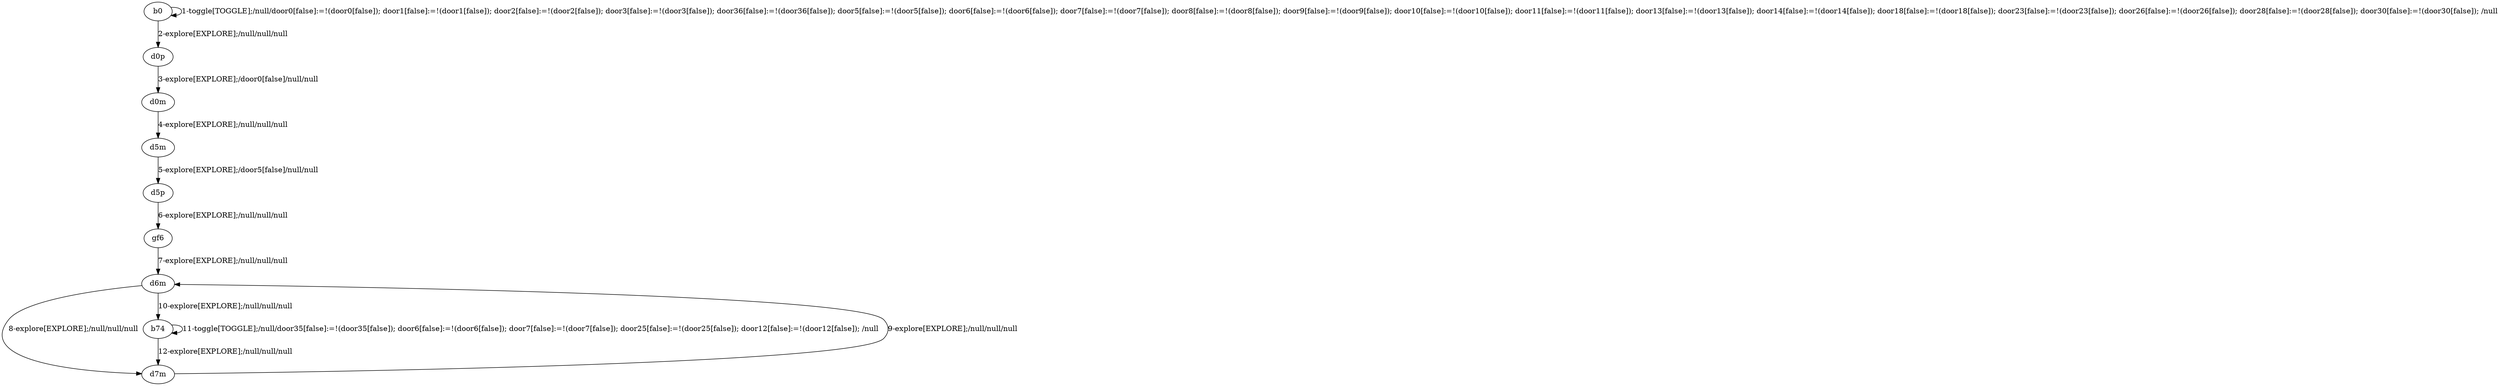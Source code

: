 # Total number of goals covered by this test: 4
# gf6 --> d6m
# d5p --> gf6
# d7m --> d6m
# d6m --> b74

digraph g {
"b0" -> "b0" [label = "1-toggle[TOGGLE];/null/door0[false]:=!(door0[false]); door1[false]:=!(door1[false]); door2[false]:=!(door2[false]); door3[false]:=!(door3[false]); door36[false]:=!(door36[false]); door5[false]:=!(door5[false]); door6[false]:=!(door6[false]); door7[false]:=!(door7[false]); door8[false]:=!(door8[false]); door9[false]:=!(door9[false]); door10[false]:=!(door10[false]); door11[false]:=!(door11[false]); door13[false]:=!(door13[false]); door14[false]:=!(door14[false]); door18[false]:=!(door18[false]); door23[false]:=!(door23[false]); door26[false]:=!(door26[false]); door28[false]:=!(door28[false]); door30[false]:=!(door30[false]); /null"];
"b0" -> "d0p" [label = "2-explore[EXPLORE];/null/null/null"];
"d0p" -> "d0m" [label = "3-explore[EXPLORE];/door0[false]/null/null"];
"d0m" -> "d5m" [label = "4-explore[EXPLORE];/null/null/null"];
"d5m" -> "d5p" [label = "5-explore[EXPLORE];/door5[false]/null/null"];
"d5p" -> "gf6" [label = "6-explore[EXPLORE];/null/null/null"];
"gf6" -> "d6m" [label = "7-explore[EXPLORE];/null/null/null"];
"d6m" -> "d7m" [label = "8-explore[EXPLORE];/null/null/null"];
"d7m" -> "d6m" [label = "9-explore[EXPLORE];/null/null/null"];
"d6m" -> "b74" [label = "10-explore[EXPLORE];/null/null/null"];
"b74" -> "b74" [label = "11-toggle[TOGGLE];/null/door35[false]:=!(door35[false]); door6[false]:=!(door6[false]); door7[false]:=!(door7[false]); door25[false]:=!(door25[false]); door12[false]:=!(door12[false]); /null"];
"b74" -> "d7m" [label = "12-explore[EXPLORE];/null/null/null"];
}